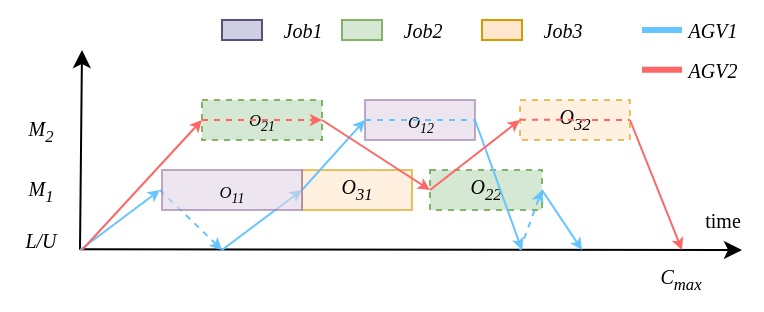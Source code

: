 <mxfile version="26.1.1">
  <diagram name="第 1 页" id="mJmnFCathP2rWBMEBaZS">
    <mxGraphModel dx="877" dy="468" grid="1" gridSize="10" guides="1" tooltips="1" connect="1" arrows="1" fold="1" page="1" pageScale="1" pageWidth="827" pageHeight="1169" math="0" shadow="0">
      <root>
        <mxCell id="0" />
        <mxCell id="1" parent="0" />
        <mxCell id="nisyvm1sWn4LhIhgpAqg-1" value="" style="endArrow=classic;html=1;rounded=0;" edge="1" parent="1">
          <mxGeometry width="50" height="50" relative="1" as="geometry">
            <mxPoint x="209" y="719.67" as="sourcePoint" />
            <mxPoint x="540" y="720" as="targetPoint" />
          </mxGeometry>
        </mxCell>
        <mxCell id="nisyvm1sWn4LhIhgpAqg-2" value="" style="endArrow=classic;html=1;rounded=0;" edge="1" parent="1">
          <mxGeometry width="50" height="50" relative="1" as="geometry">
            <mxPoint x="209" y="720" as="sourcePoint" />
            <mxPoint x="210" y="620" as="targetPoint" />
          </mxGeometry>
        </mxCell>
        <mxCell id="nisyvm1sWn4LhIhgpAqg-3" value="&lt;font style=&quot;font-size: 10px;&quot; face=&quot;Times New Roman&quot;&gt;&lt;i&gt;L/U&lt;/i&gt;&lt;/font&gt;" style="text;html=1;align=center;verticalAlign=middle;resizable=0;points=[];autosize=1;strokeColor=none;fillColor=none;" vertex="1" parent="1">
          <mxGeometry x="169" y="700" width="40" height="30" as="geometry" />
        </mxCell>
        <mxCell id="nisyvm1sWn4LhIhgpAqg-4" value="&lt;i style=&quot;font-family: &amp;quot;Times New Roman&amp;quot;; font-size: 10px;&quot;&gt;M&lt;sub&gt;1&lt;/sub&gt;&lt;/i&gt;" style="text;html=1;align=center;verticalAlign=middle;resizable=0;points=[];autosize=1;strokeColor=none;fillColor=none;" vertex="1" parent="1">
          <mxGeometry x="169" y="675" width="40" height="30" as="geometry" />
        </mxCell>
        <mxCell id="nisyvm1sWn4LhIhgpAqg-5" value="&lt;i style=&quot;font-family: &amp;quot;Times New Roman&amp;quot;; font-size: 10px;&quot;&gt;M&lt;sub&gt;2&lt;/sub&gt;&lt;/i&gt;" style="text;html=1;align=center;verticalAlign=middle;resizable=0;points=[];autosize=1;strokeColor=none;fillColor=none;" vertex="1" parent="1">
          <mxGeometry x="169" y="645" width="40" height="30" as="geometry" />
        </mxCell>
        <mxCell id="nisyvm1sWn4LhIhgpAqg-7" value="&lt;span style=&quot;font-size: 8.333px;&quot;&gt;O&lt;sub&gt;21&lt;/sub&gt;&lt;/span&gt;" style="rounded=0;whiteSpace=wrap;html=1;fontSize=10;fontStyle=2;fontFamily=Times New Roman;fillColor=#d5e8d4;strokeColor=#82b366;dashed=1;" vertex="1" parent="1">
          <mxGeometry x="270" y="645" width="60" height="20" as="geometry" />
        </mxCell>
        <mxCell id="nisyvm1sWn4LhIhgpAqg-8" value="&lt;sub&gt;&lt;span&gt;O&lt;sub&gt;12&lt;/sub&gt;&lt;/span&gt;&lt;/sub&gt;" style="rounded=0;whiteSpace=wrap;html=1;fontSize=10;fontFamily=Times New Roman;fontStyle=2;fillColor=#e1d5e7;strokeColor=#9673a6;opacity=60;" vertex="1" parent="1">
          <mxGeometry x="351.5" y="645" width="55" height="20" as="geometry" />
        </mxCell>
        <mxCell id="nisyvm1sWn4LhIhgpAqg-10" value="&lt;font&gt;O&lt;sub&gt;31&lt;/sub&gt;&lt;/font&gt;" style="rounded=0;whiteSpace=wrap;html=1;fontFamily=Times New Roman;fillColor=#ffe6cc;strokeColor=#d79b00;fontStyle=2;fontSize=10;opacity=60;" vertex="1" parent="1">
          <mxGeometry x="320" y="680" width="55" height="20" as="geometry" />
        </mxCell>
        <mxCell id="nisyvm1sWn4LhIhgpAqg-14" value="" style="endArrow=classic;html=1;rounded=0;entryX=0;entryY=0.5;entryDx=0;entryDy=0;strokeColor=light-dark(#66c4ff, #004a4a);endSize=3;" edge="1" parent="1">
          <mxGeometry width="50" height="50" relative="1" as="geometry">
            <mxPoint x="209" y="720" as="sourcePoint" />
            <mxPoint x="249" y="690" as="targetPoint" />
          </mxGeometry>
        </mxCell>
        <mxCell id="nisyvm1sWn4LhIhgpAqg-15" value="" style="rounded=0;whiteSpace=wrap;html=1;fontSize=10;fontFamily=Times New Roman;fontStyle=2;fillColor=#d0cee2;strokeColor=#56517e;" vertex="1" parent="1">
          <mxGeometry x="280" y="605" width="20" height="10" as="geometry" />
        </mxCell>
        <mxCell id="nisyvm1sWn4LhIhgpAqg-17" value="" style="rounded=0;whiteSpace=wrap;html=1;fontSize=10;fontStyle=2;fontFamily=Times New Roman;fillColor=#d5e8d4;strokeColor=#82b366;" vertex="1" parent="1">
          <mxGeometry x="340" y="605" width="20" height="10" as="geometry" />
        </mxCell>
        <mxCell id="nisyvm1sWn4LhIhgpAqg-18" value="" style="rounded=0;whiteSpace=wrap;html=1;fontFamily=Times New Roman;fillColor=#ffe6cc;strokeColor=#d79b00;" vertex="1" parent="1">
          <mxGeometry x="410" y="605" width="20" height="10" as="geometry" />
        </mxCell>
        <mxCell id="nisyvm1sWn4LhIhgpAqg-19" value="" style="endArrow=none;html=1;rounded=0;strokeColor=light-dark(#66c4ff, #004a4a);jumpSize=6;endSize=3;startFill=0;strokeWidth=3;" edge="1" parent="1">
          <mxGeometry width="50" height="50" relative="1" as="geometry">
            <mxPoint x="490" y="610" as="sourcePoint" />
            <mxPoint x="510" y="610" as="targetPoint" />
          </mxGeometry>
        </mxCell>
        <mxCell id="nisyvm1sWn4LhIhgpAqg-20" value="" style="endArrow=none;html=1;rounded=0;strokeColor=#FF6666;endSize=3;fillColor=#fad9d5;exitX=1;exitY=0.5;exitDx=0;exitDy=0;strokeWidth=3;startFill=0;" edge="1" parent="1">
          <mxGeometry width="50" height="50" relative="1" as="geometry">
            <mxPoint x="490" y="629.83" as="sourcePoint" />
            <mxPoint x="510" y="629.83" as="targetPoint" />
          </mxGeometry>
        </mxCell>
        <mxCell id="nisyvm1sWn4LhIhgpAqg-21" value="AGV1" style="text;html=1;align=center;verticalAlign=middle;resizable=0;points=[];autosize=1;strokeColor=none;fillColor=none;fontSize=10;fontFamily=Times New Roman;fontStyle=2" vertex="1" parent="1">
          <mxGeometry x="500" y="595" width="50" height="30" as="geometry" />
        </mxCell>
        <mxCell id="nisyvm1sWn4LhIhgpAqg-22" value="AGV2" style="text;html=1;align=center;verticalAlign=middle;resizable=0;points=[];autosize=1;strokeColor=none;fillColor=none;fontSize=10;fontFamily=Times New Roman;fontStyle=2" vertex="1" parent="1">
          <mxGeometry x="500" y="615" width="50" height="30" as="geometry" />
        </mxCell>
        <mxCell id="nisyvm1sWn4LhIhgpAqg-23" value="Job1" style="text;html=1;align=center;verticalAlign=middle;resizable=0;points=[];autosize=1;strokeColor=none;fillColor=none;fontSize=10;fontFamily=Times New Roman;fontStyle=2" vertex="1" parent="1">
          <mxGeometry x="300" y="595" width="40" height="30" as="geometry" />
        </mxCell>
        <mxCell id="nisyvm1sWn4LhIhgpAqg-24" value="Job2" style="text;html=1;align=center;verticalAlign=middle;resizable=0;points=[];autosize=1;strokeColor=none;fillColor=none;fontSize=10;fontFamily=Times New Roman;fontStyle=2" vertex="1" parent="1">
          <mxGeometry x="360" y="595" width="40" height="30" as="geometry" />
        </mxCell>
        <mxCell id="nisyvm1sWn4LhIhgpAqg-25" value="Job3" style="text;html=1;align=center;verticalAlign=middle;resizable=0;points=[];autosize=1;strokeColor=none;fillColor=none;fontSize=10;fontFamily=Times New Roman;fontStyle=2" vertex="1" parent="1">
          <mxGeometry x="430" y="595" width="40" height="30" as="geometry" />
        </mxCell>
        <mxCell id="nisyvm1sWn4LhIhgpAqg-27" value="time" style="text;html=1;align=center;verticalAlign=middle;resizable=0;points=[];autosize=1;strokeColor=none;fillColor=none;fontSize=10;fontFamily=Times New Roman;fontStyle=0" vertex="1" parent="1">
          <mxGeometry x="510" y="690" width="40" height="30" as="geometry" />
        </mxCell>
        <mxCell id="nisyvm1sWn4LhIhgpAqg-28" value="C&lt;sub&gt;max&lt;/sub&gt;" style="text;html=1;align=center;verticalAlign=middle;resizable=0;points=[];autosize=1;strokeColor=none;fillColor=none;fontSize=10;fontFamily=Times New Roman;fontStyle=2" vertex="1" parent="1">
          <mxGeometry x="489" y="720" width="40" height="30" as="geometry" />
        </mxCell>
        <mxCell id="nisyvm1sWn4LhIhgpAqg-29" value="" style="endArrow=classic;html=1;rounded=0;strokeColor=#FF6666;endSize=3;fillColor=#fad9d5;entryX=0;entryY=0.5;entryDx=0;entryDy=0;" edge="1" parent="1" target="nisyvm1sWn4LhIhgpAqg-7">
          <mxGeometry width="50" height="50" relative="1" as="geometry">
            <mxPoint x="210" y="720" as="sourcePoint" />
            <mxPoint x="280" y="750" as="targetPoint" />
          </mxGeometry>
        </mxCell>
        <mxCell id="nisyvm1sWn4LhIhgpAqg-30" value="" style="endArrow=classic;html=1;rounded=0;strokeColor=light-dark(#66c4ff, #004a4a);jumpSize=6;endSize=3;entryX=0;entryY=0.5;entryDx=0;entryDy=0;" edge="1" parent="1" target="nisyvm1sWn4LhIhgpAqg-10">
          <mxGeometry width="50" height="50" relative="1" as="geometry">
            <mxPoint x="280" y="720" as="sourcePoint" />
            <mxPoint x="370" y="730" as="targetPoint" />
          </mxGeometry>
        </mxCell>
        <mxCell id="nisyvm1sWn4LhIhgpAqg-31" value="" style="endArrow=classic;html=1;rounded=0;strokeColor=#FF6666;endSize=3;fillColor=#fad9d5;exitX=1;exitY=0.5;exitDx=0;exitDy=0;" edge="1" parent="1" source="nisyvm1sWn4LhIhgpAqg-61">
          <mxGeometry width="50" height="50" relative="1" as="geometry">
            <mxPoint x="484" y="660" as="sourcePoint" />
            <mxPoint x="510" y="720" as="targetPoint" />
          </mxGeometry>
        </mxCell>
        <mxCell id="nisyvm1sWn4LhIhgpAqg-35" value="" style="endArrow=classic;html=1;rounded=0;strokeColor=#FF6666;endSize=3;fillColor=#fad9d5;dashed=1;exitX=0;exitY=0.5;exitDx=0;exitDy=0;entryX=1;entryY=0.5;entryDx=0;entryDy=0;" edge="1" parent="1" source="nisyvm1sWn4LhIhgpAqg-7" target="nisyvm1sWn4LhIhgpAqg-7">
          <mxGeometry width="50" height="50" relative="1" as="geometry">
            <mxPoint x="280" y="652.5" as="sourcePoint" />
            <mxPoint x="320" y="697.5" as="targetPoint" />
          </mxGeometry>
        </mxCell>
        <mxCell id="nisyvm1sWn4LhIhgpAqg-51" value="" style="endArrow=none;html=1;rounded=0;strokeColor=light-dark(#66c4ff, #004a4a);jumpSize=6;endSize=3;exitX=0;exitY=0.5;exitDx=0;exitDy=0;dashed=1;entryX=1;entryY=0.5;entryDx=0;entryDy=0;startArrow=none;startFill=0;" edge="1" parent="1" source="nisyvm1sWn4LhIhgpAqg-8" target="nisyvm1sWn4LhIhgpAqg-8">
          <mxGeometry width="50" height="50" relative="1" as="geometry">
            <mxPoint x="469" y="650" as="sourcePoint" />
            <mxPoint x="489" y="610" as="targetPoint" />
          </mxGeometry>
        </mxCell>
        <mxCell id="nisyvm1sWn4LhIhgpAqg-52" value="" style="endArrow=classic;html=1;rounded=0;strokeColor=light-dark(#66c4ff, #004a4a);jumpSize=6;endSize=3;exitX=0;exitY=0.5;exitDx=0;exitDy=0;dashed=1;" edge="1" parent="1">
          <mxGeometry width="50" height="50" relative="1" as="geometry">
            <mxPoint x="249" y="690" as="sourcePoint" />
            <mxPoint x="280" y="720" as="targetPoint" />
          </mxGeometry>
        </mxCell>
        <mxCell id="nisyvm1sWn4LhIhgpAqg-53" value="" style="endArrow=classic;html=1;rounded=0;strokeColor=light-dark(#66c4ff, #004a4a);jumpSize=6;endSize=3;entryX=0;entryY=0.5;entryDx=0;entryDy=0;exitX=1;exitY=0.5;exitDx=0;exitDy=0;" edge="1" parent="1" target="nisyvm1sWn4LhIhgpAqg-8">
          <mxGeometry width="50" height="50" relative="1" as="geometry">
            <mxPoint x="320" y="690" as="sourcePoint" />
            <mxPoint x="375" y="600" as="targetPoint" />
          </mxGeometry>
        </mxCell>
        <mxCell id="nisyvm1sWn4LhIhgpAqg-9" value="O&lt;sub&gt;22&lt;/sub&gt;" style="rounded=0;whiteSpace=wrap;html=1;fontSize=10;fontStyle=2;fontFamily=Times New Roman;fillColor=#d5e8d4;strokeColor=#82b366;dashed=1;" vertex="1" parent="1">
          <mxGeometry x="384" y="680" width="56" height="20" as="geometry" />
        </mxCell>
        <mxCell id="nisyvm1sWn4LhIhgpAqg-55" value="" style="endArrow=classic;html=1;rounded=0;strokeColor=#FF6666;endSize=3;fillColor=#fad9d5;entryX=0;entryY=0.5;entryDx=0;entryDy=0;exitX=1;exitY=0.5;exitDx=0;exitDy=0;" edge="1" parent="1" source="nisyvm1sWn4LhIhgpAqg-7" target="nisyvm1sWn4LhIhgpAqg-9">
          <mxGeometry width="50" height="50" relative="1" as="geometry">
            <mxPoint x="330" y="625" as="sourcePoint" />
            <mxPoint x="340" y="665" as="targetPoint" />
          </mxGeometry>
        </mxCell>
        <mxCell id="nisyvm1sWn4LhIhgpAqg-56" value="" style="endArrow=classic;html=1;rounded=0;strokeColor=light-dark(#66c4ff, #004a4a);jumpSize=6;endSize=3;exitX=0;exitY=0.5;exitDx=0;exitDy=0;dashed=1;" edge="1" parent="1">
          <mxGeometry width="50" height="50" relative="1" as="geometry">
            <mxPoint x="429" y="720" as="sourcePoint" />
            <mxPoint x="440" y="690" as="targetPoint" />
          </mxGeometry>
        </mxCell>
        <mxCell id="nisyvm1sWn4LhIhgpAqg-57" value="" style="endArrow=classic;html=1;rounded=0;strokeColor=light-dark(#66c4ff, #004a4a);jumpSize=6;endSize=3;exitX=1;exitY=0.5;exitDx=0;exitDy=0;" edge="1" parent="1" source="nisyvm1sWn4LhIhgpAqg-8">
          <mxGeometry width="50" height="50" relative="1" as="geometry">
            <mxPoint x="414" y="665" as="sourcePoint" />
            <mxPoint x="430" y="720" as="targetPoint" />
          </mxGeometry>
        </mxCell>
        <mxCell id="nisyvm1sWn4LhIhgpAqg-58" value="" style="endArrow=classic;html=1;rounded=0;strokeColor=light-dark(#66c4ff, #004a4a);jumpSize=6;endSize=3;" edge="1" parent="1">
          <mxGeometry width="50" height="50" relative="1" as="geometry">
            <mxPoint x="440" y="690" as="sourcePoint" />
            <mxPoint x="460" y="720" as="targetPoint" />
          </mxGeometry>
        </mxCell>
        <mxCell id="nisyvm1sWn4LhIhgpAqg-60" value="&lt;sub&gt;&lt;span&gt;O&lt;sub&gt;11&lt;/sub&gt;&lt;/span&gt;&lt;/sub&gt;" style="rounded=0;whiteSpace=wrap;html=1;fontSize=10;fontFamily=Times New Roman;fontStyle=2;fillColor=#e1d5e7;strokeColor=#9673a6;opacity=60;" vertex="1" parent="1">
          <mxGeometry x="250" y="680" width="70" height="20" as="geometry" />
        </mxCell>
        <mxCell id="nisyvm1sWn4LhIhgpAqg-61" value="&lt;font&gt;O&lt;sub&gt;32&lt;/sub&gt;&lt;/font&gt;" style="rounded=0;whiteSpace=wrap;html=1;fontFamily=Times New Roman;fillColor=#ffe6cc;strokeColor=#d79b00;fontStyle=2;fontSize=10;opacity=60;dashed=1;fillStyle=auto;" vertex="1" parent="1">
          <mxGeometry x="429" y="645" width="55" height="20" as="geometry" />
        </mxCell>
        <mxCell id="nisyvm1sWn4LhIhgpAqg-62" value="" style="endArrow=classic;html=1;rounded=0;strokeColor=#FF6666;endSize=3;fillColor=#fad9d5;entryX=0;entryY=0.5;entryDx=0;entryDy=0;exitX=0;exitY=0.5;exitDx=0;exitDy=0;" edge="1" parent="1" source="nisyvm1sWn4LhIhgpAqg-9" target="nisyvm1sWn4LhIhgpAqg-61">
          <mxGeometry width="50" height="50" relative="1" as="geometry">
            <mxPoint x="340" y="665" as="sourcePoint" />
            <mxPoint x="394" y="700" as="targetPoint" />
          </mxGeometry>
        </mxCell>
        <mxCell id="nisyvm1sWn4LhIhgpAqg-63" value="" style="endArrow=none;html=1;rounded=0;strokeColor=#FF6666;endSize=3;fillColor=#fad9d5;dashed=1;exitX=0;exitY=0.5;exitDx=0;exitDy=0;startFill=0;entryX=1;entryY=0.5;entryDx=0;entryDy=0;" edge="1" parent="1" target="nisyvm1sWn4LhIhgpAqg-61">
          <mxGeometry width="50" height="50" relative="1" as="geometry">
            <mxPoint x="429" y="654.88" as="sourcePoint" />
            <mxPoint x="480" y="655" as="targetPoint" />
          </mxGeometry>
        </mxCell>
      </root>
    </mxGraphModel>
  </diagram>
</mxfile>

